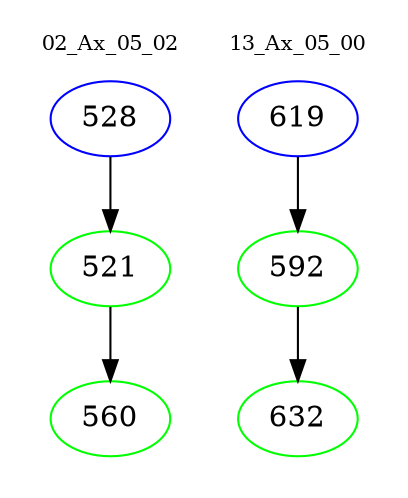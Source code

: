 digraph{
subgraph cluster_0 {
color = white
label = "02_Ax_05_02";
fontsize=10;
T0_528 [label="528", color="blue"]
T0_528 -> T0_521 [color="black"]
T0_521 [label="521", color="green"]
T0_521 -> T0_560 [color="black"]
T0_560 [label="560", color="green"]
}
subgraph cluster_1 {
color = white
label = "13_Ax_05_00";
fontsize=10;
T1_619 [label="619", color="blue"]
T1_619 -> T1_592 [color="black"]
T1_592 [label="592", color="green"]
T1_592 -> T1_632 [color="black"]
T1_632 [label="632", color="green"]
}
}
